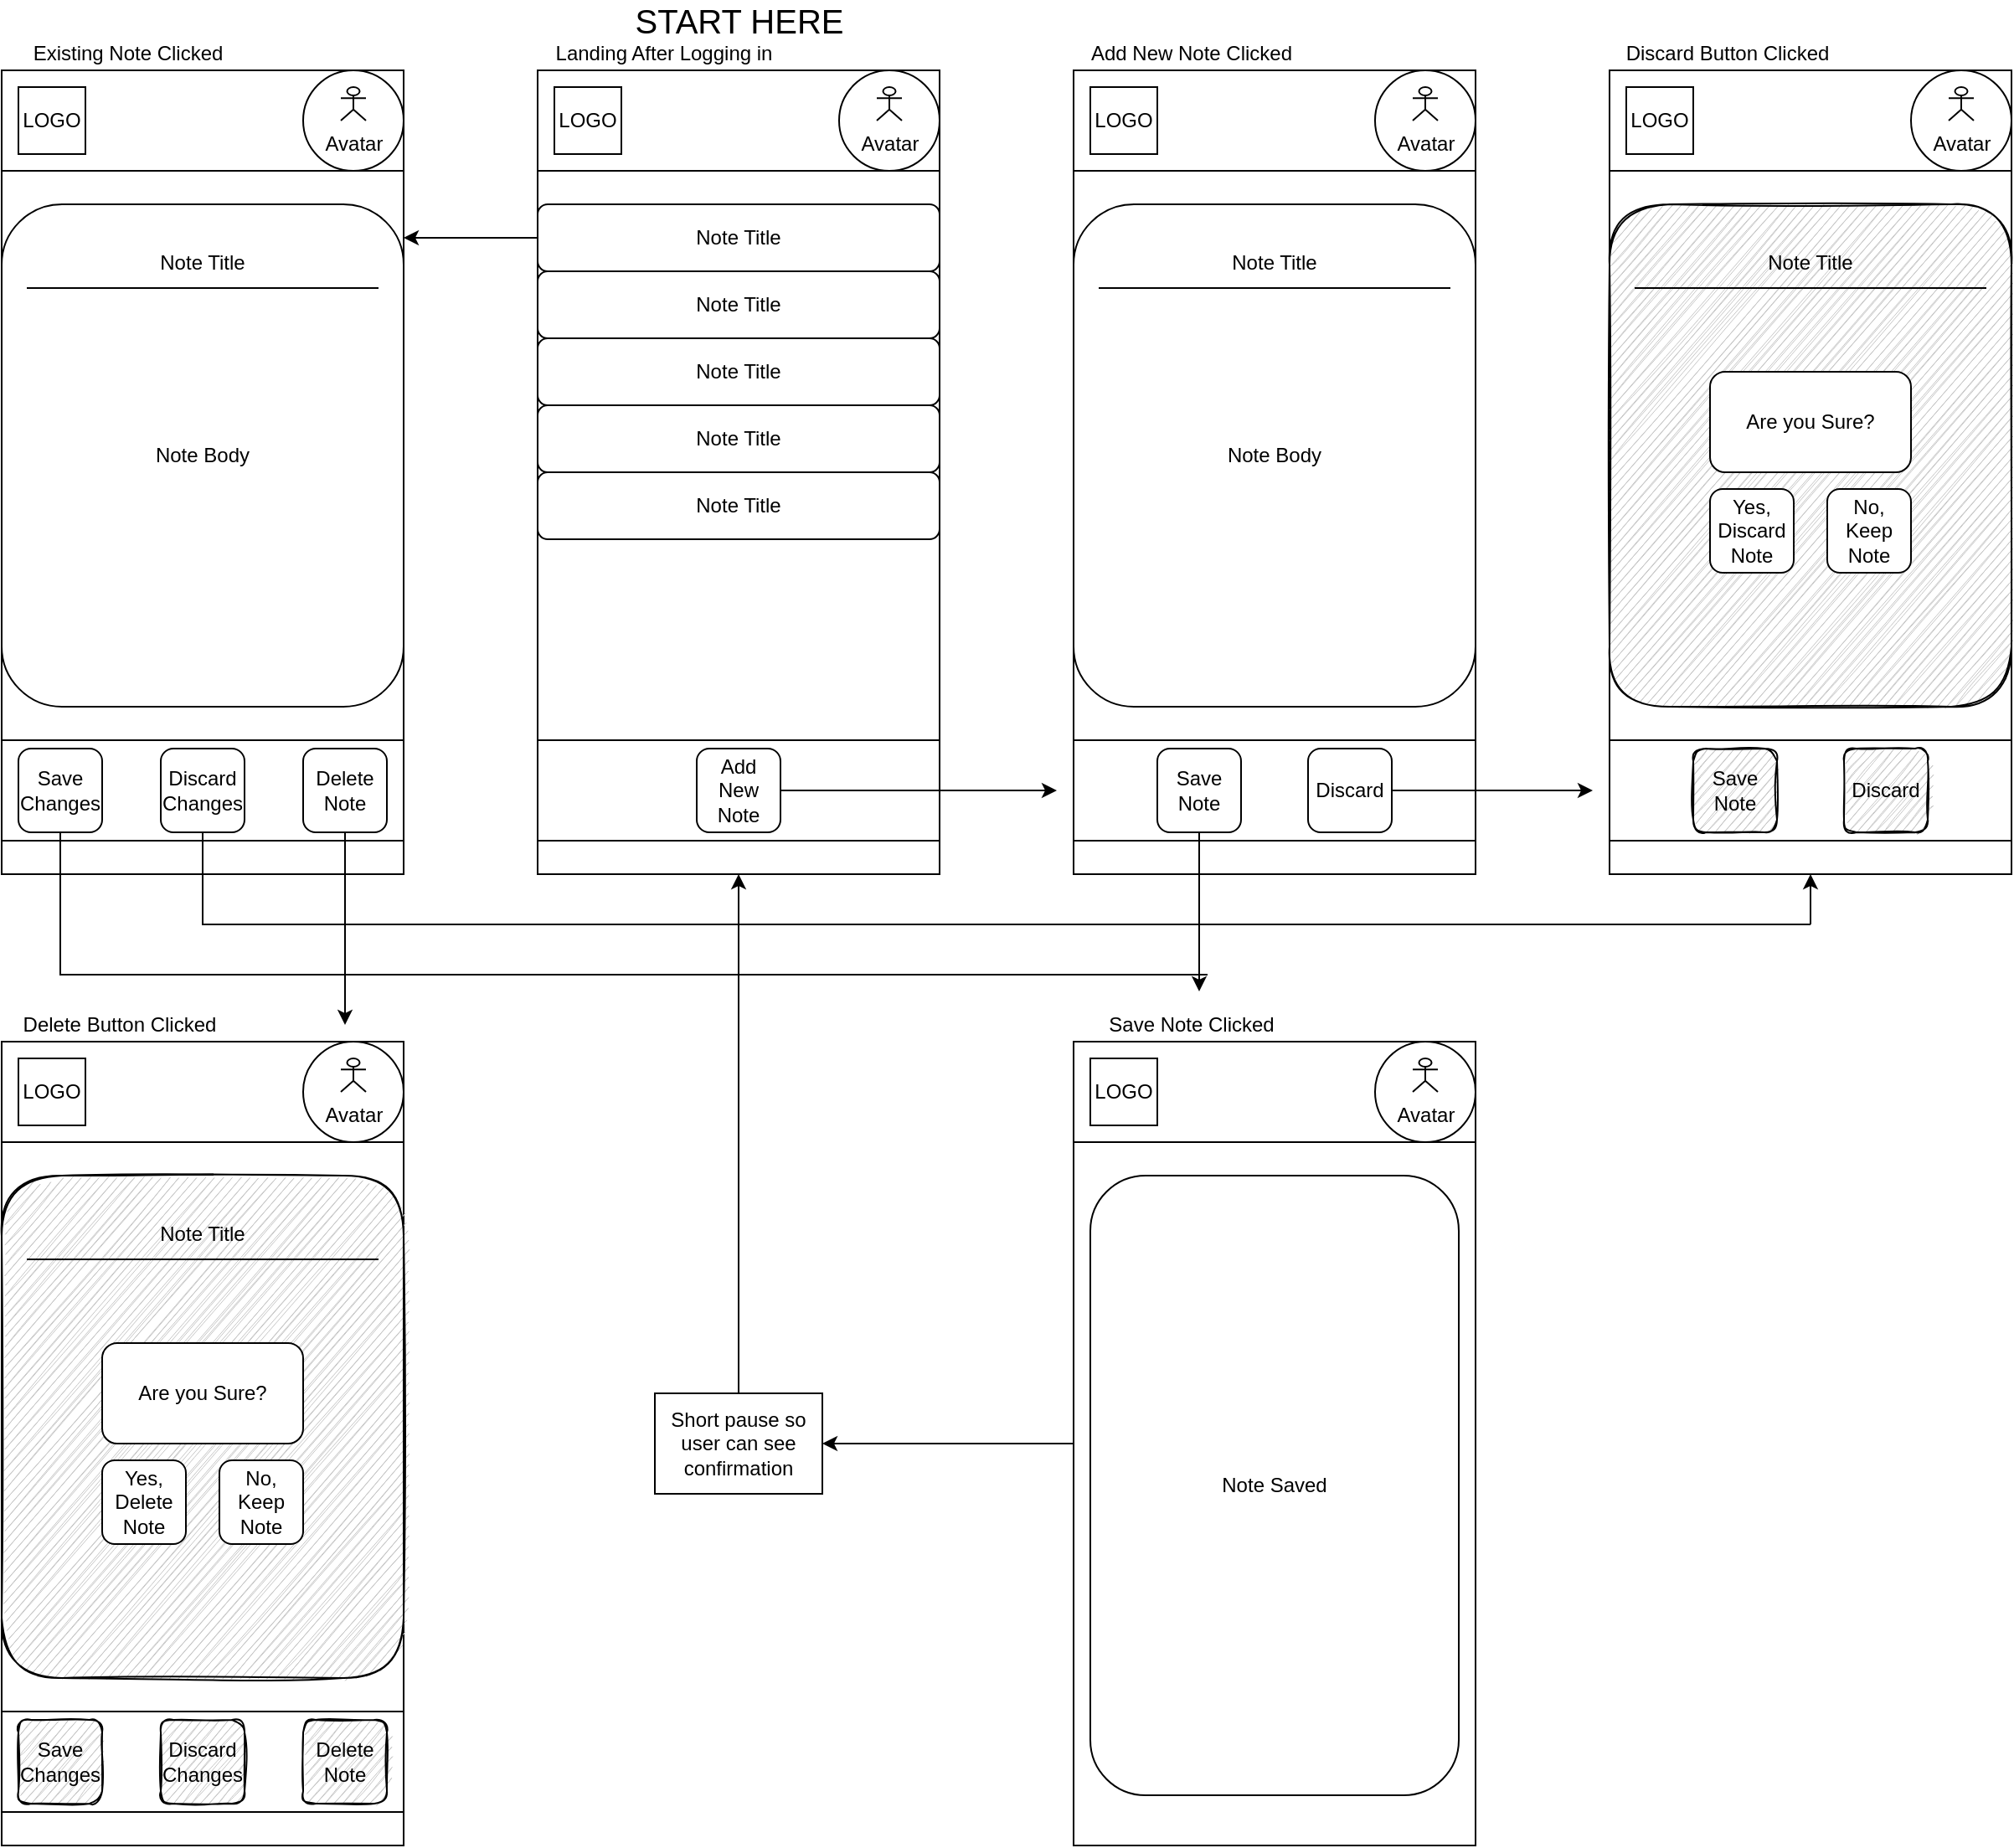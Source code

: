 <mxfile version="18.1.2" type="device"><diagram id="n8GnUAfb_mLY4NSIyk0L" name="Page-1"><mxGraphModel dx="2271" dy="2406" grid="1" gridSize="10" guides="1" tooltips="1" connect="1" arrows="1" fold="1" page="1" pageScale="1" pageWidth="850" pageHeight="1100" math="0" shadow="0"><root><mxCell id="0"/><mxCell id="1" parent="0"/><mxCell id="KCF-cuVCGbl-j3KLmHEC-1" value="" style="rounded=0;whiteSpace=wrap;html=1;" vertex="1" parent="1"><mxGeometry x="40" y="40" width="240" height="480" as="geometry"/></mxCell><mxCell id="KCF-cuVCGbl-j3KLmHEC-5" value="" style="rounded=0;whiteSpace=wrap;html=1;" vertex="1" parent="1"><mxGeometry x="40" y="40" width="240" height="60" as="geometry"/></mxCell><mxCell id="KCF-cuVCGbl-j3KLmHEC-6" value="" style="ellipse;whiteSpace=wrap;html=1;aspect=fixed;" vertex="1" parent="1"><mxGeometry x="220" y="40" width="60" height="60" as="geometry"/></mxCell><mxCell id="KCF-cuVCGbl-j3KLmHEC-7" value="Avatar" style="shape=umlActor;verticalLabelPosition=bottom;verticalAlign=top;html=1;outlineConnect=0;" vertex="1" parent="1"><mxGeometry x="242.5" y="50" width="15" height="20" as="geometry"/></mxCell><mxCell id="KCF-cuVCGbl-j3KLmHEC-10" value="LOGO" style="rounded=0;whiteSpace=wrap;html=1;" vertex="1" parent="1"><mxGeometry x="50" y="50" width="40" height="40" as="geometry"/></mxCell><mxCell id="KCF-cuVCGbl-j3KLmHEC-12" value="Note Title" style="rounded=1;whiteSpace=wrap;html=1;" vertex="1" parent="1"><mxGeometry x="40" y="120" width="240" height="40" as="geometry"/></mxCell><mxCell id="KCF-cuVCGbl-j3KLmHEC-13" value="Note Title" style="rounded=1;whiteSpace=wrap;html=1;" vertex="1" parent="1"><mxGeometry x="40" y="160" width="240" height="40" as="geometry"/></mxCell><mxCell id="KCF-cuVCGbl-j3KLmHEC-14" value="Note Title" style="rounded=1;whiteSpace=wrap;html=1;" vertex="1" parent="1"><mxGeometry x="40" y="200" width="240" height="40" as="geometry"/></mxCell><mxCell id="KCF-cuVCGbl-j3KLmHEC-15" value="Note Title" style="rounded=1;whiteSpace=wrap;html=1;" vertex="1" parent="1"><mxGeometry x="40" y="240" width="240" height="40" as="geometry"/></mxCell><mxCell id="KCF-cuVCGbl-j3KLmHEC-16" value="Note Title" style="rounded=1;whiteSpace=wrap;html=1;" vertex="1" parent="1"><mxGeometry x="40" y="280" width="240" height="40" as="geometry"/></mxCell><mxCell id="KCF-cuVCGbl-j3KLmHEC-17" value="" style="rounded=0;whiteSpace=wrap;html=1;" vertex="1" parent="1"><mxGeometry x="40" y="440" width="240" height="60" as="geometry"/></mxCell><mxCell id="KCF-cuVCGbl-j3KLmHEC-19" value="Add New Note" style="rounded=1;whiteSpace=wrap;html=1;" vertex="1" parent="1"><mxGeometry x="135" y="445" width="50" height="50" as="geometry"/></mxCell><mxCell id="KCF-cuVCGbl-j3KLmHEC-21" value="" style="rounded=0;whiteSpace=wrap;html=1;" vertex="1" parent="1"><mxGeometry x="360" y="40" width="240" height="480" as="geometry"/></mxCell><mxCell id="KCF-cuVCGbl-j3KLmHEC-22" value="" style="rounded=0;whiteSpace=wrap;html=1;" vertex="1" parent="1"><mxGeometry x="360" y="40" width="240" height="60" as="geometry"/></mxCell><mxCell id="KCF-cuVCGbl-j3KLmHEC-23" value="" style="ellipse;whiteSpace=wrap;html=1;aspect=fixed;" vertex="1" parent="1"><mxGeometry x="540" y="40" width="60" height="60" as="geometry"/></mxCell><mxCell id="KCF-cuVCGbl-j3KLmHEC-24" value="Avatar" style="shape=umlActor;verticalLabelPosition=bottom;verticalAlign=top;html=1;outlineConnect=0;" vertex="1" parent="1"><mxGeometry x="562.5" y="50" width="15" height="20" as="geometry"/></mxCell><mxCell id="KCF-cuVCGbl-j3KLmHEC-25" value="LOGO" style="rounded=0;whiteSpace=wrap;html=1;" vertex="1" parent="1"><mxGeometry x="370" y="50" width="40" height="40" as="geometry"/></mxCell><mxCell id="KCF-cuVCGbl-j3KLmHEC-30" value="Note Body" style="rounded=1;whiteSpace=wrap;html=1;" vertex="1" parent="1"><mxGeometry x="360" y="120" width="240" height="300" as="geometry"/></mxCell><mxCell id="KCF-cuVCGbl-j3KLmHEC-31" value="" style="rounded=0;whiteSpace=wrap;html=1;" vertex="1" parent="1"><mxGeometry x="360" y="440" width="240" height="60" as="geometry"/></mxCell><mxCell id="KCF-cuVCGbl-j3KLmHEC-32" value="Save Note" style="rounded=1;whiteSpace=wrap;html=1;" vertex="1" parent="1"><mxGeometry x="410" y="445" width="50" height="50" as="geometry"/></mxCell><mxCell id="KCF-cuVCGbl-j3KLmHEC-33" value="Add New Note Clicked" style="text;html=1;align=center;verticalAlign=middle;resizable=0;points=[];autosize=1;strokeColor=none;fillColor=none;" vertex="1" parent="1"><mxGeometry x="360" y="20" width="140" height="20" as="geometry"/></mxCell><mxCell id="KCF-cuVCGbl-j3KLmHEC-35" value="Landing After Logging in" style="text;html=1;align=center;verticalAlign=middle;resizable=0;points=[];autosize=1;strokeColor=none;fillColor=none;" vertex="1" parent="1"><mxGeometry x="40" y="20" width="150" height="20" as="geometry"/></mxCell><mxCell id="KCF-cuVCGbl-j3KLmHEC-38" value="Note Title" style="text;html=1;strokeColor=none;fillColor=none;align=center;verticalAlign=middle;whiteSpace=wrap;rounded=0;" vertex="1" parent="1"><mxGeometry x="450" y="140" width="60" height="30" as="geometry"/></mxCell><mxCell id="KCF-cuVCGbl-j3KLmHEC-40" value="" style="endArrow=none;html=1;rounded=0;" edge="1" parent="1"><mxGeometry width="50" height="50" relative="1" as="geometry"><mxPoint x="375" y="170" as="sourcePoint"/><mxPoint x="585" y="170" as="targetPoint"/></mxGeometry></mxCell><mxCell id="KCF-cuVCGbl-j3KLmHEC-41" value="Discard" style="rounded=1;whiteSpace=wrap;html=1;" vertex="1" parent="1"><mxGeometry x="500" y="445" width="50" height="50" as="geometry"/></mxCell><mxCell id="KCF-cuVCGbl-j3KLmHEC-43" value="" style="rounded=0;whiteSpace=wrap;html=1;" vertex="1" parent="1"><mxGeometry x="680" y="40" width="240" height="480" as="geometry"/></mxCell><mxCell id="KCF-cuVCGbl-j3KLmHEC-44" value="" style="rounded=0;whiteSpace=wrap;html=1;" vertex="1" parent="1"><mxGeometry x="680" y="40" width="240" height="60" as="geometry"/></mxCell><mxCell id="KCF-cuVCGbl-j3KLmHEC-45" value="" style="ellipse;whiteSpace=wrap;html=1;aspect=fixed;" vertex="1" parent="1"><mxGeometry x="860" y="40" width="60" height="60" as="geometry"/></mxCell><mxCell id="KCF-cuVCGbl-j3KLmHEC-46" value="Avatar" style="shape=umlActor;verticalLabelPosition=bottom;verticalAlign=top;html=1;outlineConnect=0;" vertex="1" parent="1"><mxGeometry x="882.5" y="50" width="15" height="20" as="geometry"/></mxCell><mxCell id="KCF-cuVCGbl-j3KLmHEC-47" value="LOGO" style="rounded=0;whiteSpace=wrap;html=1;" vertex="1" parent="1"><mxGeometry x="690" y="50" width="40" height="40" as="geometry"/></mxCell><mxCell id="KCF-cuVCGbl-j3KLmHEC-48" value="Note Body" style="rounded=1;whiteSpace=wrap;html=1;sketch=1;fillColor=#C7C7C7;" vertex="1" parent="1"><mxGeometry x="680" y="120" width="240" height="300" as="geometry"/></mxCell><mxCell id="KCF-cuVCGbl-j3KLmHEC-49" value="" style="rounded=0;whiteSpace=wrap;html=1;" vertex="1" parent="1"><mxGeometry x="680" y="440" width="240" height="60" as="geometry"/></mxCell><mxCell id="KCF-cuVCGbl-j3KLmHEC-50" value="Save Note" style="rounded=1;whiteSpace=wrap;html=1;fillColor=#C7C7C7;sketch=1;" vertex="1" parent="1"><mxGeometry x="730" y="445" width="50" height="50" as="geometry"/></mxCell><mxCell id="KCF-cuVCGbl-j3KLmHEC-51" value="Discard Button Clicked" style="text;html=1;align=center;verticalAlign=middle;resizable=0;points=[];autosize=1;strokeColor=none;fillColor=none;" vertex="1" parent="1"><mxGeometry x="680" y="20" width="140" height="20" as="geometry"/></mxCell><mxCell id="KCF-cuVCGbl-j3KLmHEC-52" value="Note Title" style="text;html=1;strokeColor=none;fillColor=none;align=center;verticalAlign=middle;whiteSpace=wrap;rounded=0;" vertex="1" parent="1"><mxGeometry x="770" y="140" width="60" height="30" as="geometry"/></mxCell><mxCell id="KCF-cuVCGbl-j3KLmHEC-53" value="" style="endArrow=none;html=1;rounded=0;" edge="1" parent="1"><mxGeometry width="50" height="50" relative="1" as="geometry"><mxPoint x="695" y="170" as="sourcePoint"/><mxPoint x="905" y="170" as="targetPoint"/></mxGeometry></mxCell><mxCell id="KCF-cuVCGbl-j3KLmHEC-54" value="Discard" style="rounded=1;whiteSpace=wrap;html=1;fillColor=#C7C7C7;gradientColor=none;glass=0;sketch=1;" vertex="1" parent="1"><mxGeometry x="820" y="445" width="50" height="50" as="geometry"/></mxCell><mxCell id="KCF-cuVCGbl-j3KLmHEC-55" value="Are you Sure?" style="rounded=1;whiteSpace=wrap;html=1;" vertex="1" parent="1"><mxGeometry x="740" y="220" width="120" height="60" as="geometry"/></mxCell><mxCell id="KCF-cuVCGbl-j3KLmHEC-56" value="Yes, Discard Note" style="rounded=1;whiteSpace=wrap;html=1;" vertex="1" parent="1"><mxGeometry x="740" y="290" width="50" height="50" as="geometry"/></mxCell><mxCell id="KCF-cuVCGbl-j3KLmHEC-57" value="No, Keep Note" style="rounded=1;whiteSpace=wrap;html=1;" vertex="1" parent="1"><mxGeometry x="810" y="290" width="50" height="50" as="geometry"/></mxCell><mxCell id="KCF-cuVCGbl-j3KLmHEC-58" value="" style="rounded=0;whiteSpace=wrap;html=1;" vertex="1" parent="1"><mxGeometry x="360" y="620" width="240" height="480" as="geometry"/></mxCell><mxCell id="KCF-cuVCGbl-j3KLmHEC-59" value="" style="rounded=0;whiteSpace=wrap;html=1;" vertex="1" parent="1"><mxGeometry x="360" y="620" width="240" height="60" as="geometry"/></mxCell><mxCell id="KCF-cuVCGbl-j3KLmHEC-60" value="" style="ellipse;whiteSpace=wrap;html=1;aspect=fixed;" vertex="1" parent="1"><mxGeometry x="540" y="620" width="60" height="60" as="geometry"/></mxCell><mxCell id="KCF-cuVCGbl-j3KLmHEC-61" value="Avatar" style="shape=umlActor;verticalLabelPosition=bottom;verticalAlign=top;html=1;outlineConnect=0;" vertex="1" parent="1"><mxGeometry x="562.5" y="630" width="15" height="20" as="geometry"/></mxCell><mxCell id="KCF-cuVCGbl-j3KLmHEC-62" value="LOGO" style="rounded=0;whiteSpace=wrap;html=1;" vertex="1" parent="1"><mxGeometry x="370" y="630" width="40" height="40" as="geometry"/></mxCell><mxCell id="KCF-cuVCGbl-j3KLmHEC-63" value="Note Saved" style="rounded=1;whiteSpace=wrap;html=1;" vertex="1" parent="1"><mxGeometry x="370" y="700" width="220" height="370" as="geometry"/></mxCell><mxCell id="KCF-cuVCGbl-j3KLmHEC-66" value="Save Note Clicked" style="text;html=1;align=center;verticalAlign=middle;resizable=0;points=[];autosize=1;strokeColor=none;fillColor=none;" vertex="1" parent="1"><mxGeometry x="370" y="600" width="120" height="20" as="geometry"/></mxCell><mxCell id="KCF-cuVCGbl-j3KLmHEC-70" value="" style="endArrow=classic;html=1;rounded=0;exitX=0.5;exitY=1;exitDx=0;exitDy=0;" edge="1" parent="1" source="KCF-cuVCGbl-j3KLmHEC-32"><mxGeometry width="50" height="50" relative="1" as="geometry"><mxPoint x="610" y="400" as="sourcePoint"/><mxPoint x="435" y="590" as="targetPoint"/></mxGeometry></mxCell><mxCell id="KCF-cuVCGbl-j3KLmHEC-71" value="" style="endArrow=classic;html=1;rounded=0;exitX=1;exitY=0.5;exitDx=0;exitDy=0;" edge="1" parent="1" source="KCF-cuVCGbl-j3KLmHEC-41"><mxGeometry width="50" height="50" relative="1" as="geometry"><mxPoint x="610" y="400" as="sourcePoint"/><mxPoint x="670" y="470" as="targetPoint"/></mxGeometry></mxCell><mxCell id="KCF-cuVCGbl-j3KLmHEC-72" value="" style="endArrow=classic;html=1;rounded=0;exitX=1;exitY=0.5;exitDx=0;exitDy=0;" edge="1" parent="1" source="KCF-cuVCGbl-j3KLmHEC-19"><mxGeometry width="50" height="50" relative="1" as="geometry"><mxPoint x="200" y="620" as="sourcePoint"/><mxPoint x="350" y="470" as="targetPoint"/></mxGeometry></mxCell><mxCell id="KCF-cuVCGbl-j3KLmHEC-74" value="" style="endArrow=classic;html=1;rounded=0;exitX=0;exitY=0.5;exitDx=0;exitDy=0;entryX=1;entryY=0.5;entryDx=0;entryDy=0;" edge="1" parent="1" source="KCF-cuVCGbl-j3KLmHEC-58" target="KCF-cuVCGbl-j3KLmHEC-76"><mxGeometry width="50" height="50" relative="1" as="geometry"><mxPoint x="290" y="885" as="sourcePoint"/><mxPoint x="190" y="860" as="targetPoint"/></mxGeometry></mxCell><mxCell id="KCF-cuVCGbl-j3KLmHEC-76" value="Short pause so user can see confirmation" style="rounded=0;whiteSpace=wrap;html=1;" vertex="1" parent="1"><mxGeometry x="110" y="830" width="100" height="60" as="geometry"/></mxCell><mxCell id="KCF-cuVCGbl-j3KLmHEC-77" value="" style="endArrow=classic;html=1;rounded=0;exitX=0.5;exitY=0;exitDx=0;exitDy=0;entryX=0.5;entryY=1;entryDx=0;entryDy=0;" edge="1" parent="1" source="KCF-cuVCGbl-j3KLmHEC-76" target="KCF-cuVCGbl-j3KLmHEC-1"><mxGeometry width="50" height="50" relative="1" as="geometry"><mxPoint x="130" y="740" as="sourcePoint"/><mxPoint x="180" y="690" as="targetPoint"/></mxGeometry></mxCell><mxCell id="KCF-cuVCGbl-j3KLmHEC-90" value="Existing Note Clicked" style="text;html=1;align=center;verticalAlign=middle;resizable=0;points=[];autosize=1;strokeColor=none;fillColor=none;" vertex="1" parent="1"><mxGeometry x="-270" y="20" width="130" height="20" as="geometry"/></mxCell><mxCell id="KCF-cuVCGbl-j3KLmHEC-91" value="&lt;font style=&quot;font-size: 20px;&quot;&gt;START HERE&lt;br&gt;&lt;/font&gt;" style="text;html=1;align=center;verticalAlign=middle;resizable=0;points=[];autosize=1;strokeColor=none;fillColor=none;" vertex="1" parent="1"><mxGeometry x="90" width="140" height="20" as="geometry"/></mxCell><mxCell id="KCF-cuVCGbl-j3KLmHEC-92" value="" style="endArrow=classic;html=1;rounded=0;fontSize=20;exitX=0;exitY=0.5;exitDx=0;exitDy=0;entryX=1;entryY=0.5;entryDx=0;entryDy=0;" edge="1" parent="1" source="KCF-cuVCGbl-j3KLmHEC-12"><mxGeometry width="50" height="50" relative="1" as="geometry"><mxPoint x="60" y="580" as="sourcePoint"/><mxPoint x="-40" y="140" as="targetPoint"/></mxGeometry></mxCell><mxCell id="KCF-cuVCGbl-j3KLmHEC-93" value="" style="rounded=0;whiteSpace=wrap;html=1;" vertex="1" parent="1"><mxGeometry x="-280" y="40" width="240" height="480" as="geometry"/></mxCell><mxCell id="KCF-cuVCGbl-j3KLmHEC-94" value="" style="rounded=0;whiteSpace=wrap;html=1;" vertex="1" parent="1"><mxGeometry x="-280" y="40" width="240" height="60" as="geometry"/></mxCell><mxCell id="KCF-cuVCGbl-j3KLmHEC-95" value="" style="ellipse;whiteSpace=wrap;html=1;aspect=fixed;" vertex="1" parent="1"><mxGeometry x="-100" y="40" width="60" height="60" as="geometry"/></mxCell><mxCell id="KCF-cuVCGbl-j3KLmHEC-96" value="Avatar" style="shape=umlActor;verticalLabelPosition=bottom;verticalAlign=top;html=1;outlineConnect=0;" vertex="1" parent="1"><mxGeometry x="-77.5" y="50" width="15" height="20" as="geometry"/></mxCell><mxCell id="KCF-cuVCGbl-j3KLmHEC-97" value="LOGO" style="rounded=0;whiteSpace=wrap;html=1;" vertex="1" parent="1"><mxGeometry x="-270" y="50" width="40" height="40" as="geometry"/></mxCell><mxCell id="KCF-cuVCGbl-j3KLmHEC-98" value="Note Body" style="rounded=1;whiteSpace=wrap;html=1;" vertex="1" parent="1"><mxGeometry x="-280" y="120" width="240" height="300" as="geometry"/></mxCell><mxCell id="KCF-cuVCGbl-j3KLmHEC-99" value="" style="rounded=0;whiteSpace=wrap;html=1;" vertex="1" parent="1"><mxGeometry x="-280" y="440" width="240" height="60" as="geometry"/></mxCell><mxCell id="KCF-cuVCGbl-j3KLmHEC-100" value="Save Changes" style="rounded=1;whiteSpace=wrap;html=1;" vertex="1" parent="1"><mxGeometry x="-270" y="445" width="50" height="50" as="geometry"/></mxCell><mxCell id="KCF-cuVCGbl-j3KLmHEC-101" value="Note Title" style="text;html=1;strokeColor=none;fillColor=none;align=center;verticalAlign=middle;whiteSpace=wrap;rounded=0;" vertex="1" parent="1"><mxGeometry x="-190" y="140" width="60" height="30" as="geometry"/></mxCell><mxCell id="KCF-cuVCGbl-j3KLmHEC-102" value="" style="endArrow=none;html=1;rounded=0;" edge="1" parent="1"><mxGeometry width="50" height="50" relative="1" as="geometry"><mxPoint x="-265" y="170" as="sourcePoint"/><mxPoint x="-55" y="170" as="targetPoint"/></mxGeometry></mxCell><mxCell id="KCF-cuVCGbl-j3KLmHEC-103" value="&lt;div&gt;Discard&lt;/div&gt;&lt;div&gt;Changes&lt;br&gt;&lt;/div&gt;" style="rounded=1;whiteSpace=wrap;html=1;" vertex="1" parent="1"><mxGeometry x="-185" y="445" width="50" height="50" as="geometry"/></mxCell><mxCell id="KCF-cuVCGbl-j3KLmHEC-104" value="Delete Note" style="rounded=1;whiteSpace=wrap;html=1;" vertex="1" parent="1"><mxGeometry x="-100" y="445" width="50" height="50" as="geometry"/></mxCell><mxCell id="KCF-cuVCGbl-j3KLmHEC-105" value="" style="rounded=0;whiteSpace=wrap;html=1;" vertex="1" parent="1"><mxGeometry x="-280" y="620" width="240" height="480" as="geometry"/></mxCell><mxCell id="KCF-cuVCGbl-j3KLmHEC-106" value="" style="rounded=0;whiteSpace=wrap;html=1;" vertex="1" parent="1"><mxGeometry x="-280" y="620" width="240" height="60" as="geometry"/></mxCell><mxCell id="KCF-cuVCGbl-j3KLmHEC-107" value="" style="ellipse;whiteSpace=wrap;html=1;aspect=fixed;" vertex="1" parent="1"><mxGeometry x="-100" y="620" width="60" height="60" as="geometry"/></mxCell><mxCell id="KCF-cuVCGbl-j3KLmHEC-108" value="Avatar" style="shape=umlActor;verticalLabelPosition=bottom;verticalAlign=top;html=1;outlineConnect=0;" vertex="1" parent="1"><mxGeometry x="-77.5" y="630" width="15" height="20" as="geometry"/></mxCell><mxCell id="KCF-cuVCGbl-j3KLmHEC-109" value="LOGO" style="rounded=0;whiteSpace=wrap;html=1;" vertex="1" parent="1"><mxGeometry x="-270" y="630" width="40" height="40" as="geometry"/></mxCell><mxCell id="KCF-cuVCGbl-j3KLmHEC-110" value="Note Body" style="rounded=1;whiteSpace=wrap;html=1;sketch=1;fillColor=#C7C7C7;" vertex="1" parent="1"><mxGeometry x="-280" y="700" width="240" height="300" as="geometry"/></mxCell><mxCell id="KCF-cuVCGbl-j3KLmHEC-113" value="Delete Button Clicked" style="text;html=1;align=center;verticalAlign=middle;resizable=0;points=[];autosize=1;strokeColor=none;fillColor=none;" vertex="1" parent="1"><mxGeometry x="-275" y="600" width="130" height="20" as="geometry"/></mxCell><mxCell id="KCF-cuVCGbl-j3KLmHEC-114" value="Note Title" style="text;html=1;strokeColor=none;fillColor=none;align=center;verticalAlign=middle;whiteSpace=wrap;rounded=0;" vertex="1" parent="1"><mxGeometry x="-190" y="720" width="60" height="30" as="geometry"/></mxCell><mxCell id="KCF-cuVCGbl-j3KLmHEC-115" value="" style="endArrow=none;html=1;rounded=0;" edge="1" parent="1"><mxGeometry width="50" height="50" relative="1" as="geometry"><mxPoint x="-265" y="750" as="sourcePoint"/><mxPoint x="-55" y="750" as="targetPoint"/></mxGeometry></mxCell><mxCell id="KCF-cuVCGbl-j3KLmHEC-117" value="Are you Sure?" style="rounded=1;whiteSpace=wrap;html=1;" vertex="1" parent="1"><mxGeometry x="-220" y="800" width="120" height="60" as="geometry"/></mxCell><mxCell id="KCF-cuVCGbl-j3KLmHEC-118" value="Yes, Delete Note" style="rounded=1;whiteSpace=wrap;html=1;" vertex="1" parent="1"><mxGeometry x="-220" y="870" width="50" height="50" as="geometry"/></mxCell><mxCell id="KCF-cuVCGbl-j3KLmHEC-119" value="No, Keep Note" style="rounded=1;whiteSpace=wrap;html=1;" vertex="1" parent="1"><mxGeometry x="-150" y="870" width="50" height="50" as="geometry"/></mxCell><mxCell id="KCF-cuVCGbl-j3KLmHEC-120" value="" style="endArrow=classic;html=1;rounded=0;fontSize=20;exitX=0.5;exitY=1;exitDx=0;exitDy=0;" edge="1" parent="1" source="KCF-cuVCGbl-j3KLmHEC-104"><mxGeometry width="50" height="50" relative="1" as="geometry"><mxPoint x="40" y="580" as="sourcePoint"/><mxPoint x="-75" y="610" as="targetPoint"/></mxGeometry></mxCell><mxCell id="KCF-cuVCGbl-j3KLmHEC-126" value="" style="rounded=0;whiteSpace=wrap;html=1;" vertex="1" parent="1"><mxGeometry x="-280" y="1020" width="240" height="60" as="geometry"/></mxCell><mxCell id="KCF-cuVCGbl-j3KLmHEC-127" value="Save Changes" style="rounded=1;whiteSpace=wrap;html=1;sketch=1;fillColor=#C7C7C7;" vertex="1" parent="1"><mxGeometry x="-270" y="1025" width="50" height="50" as="geometry"/></mxCell><mxCell id="KCF-cuVCGbl-j3KLmHEC-128" value="&lt;div&gt;Discard&lt;/div&gt;&lt;div&gt;Changes&lt;br&gt;&lt;/div&gt;" style="rounded=1;whiteSpace=wrap;html=1;fillColor=#C7C7C7;sketch=1;" vertex="1" parent="1"><mxGeometry x="-185" y="1025" width="50" height="50" as="geometry"/></mxCell><mxCell id="KCF-cuVCGbl-j3KLmHEC-129" value="Delete Note" style="rounded=1;whiteSpace=wrap;html=1;fillColor=#C7C7C7;sketch=1;" vertex="1" parent="1"><mxGeometry x="-100" y="1025" width="50" height="50" as="geometry"/></mxCell><mxCell id="KCF-cuVCGbl-j3KLmHEC-131" value="" style="endArrow=none;html=1;rounded=0;fontSize=20;entryX=0.5;entryY=1;entryDx=0;entryDy=0;" edge="1" parent="1" target="KCF-cuVCGbl-j3KLmHEC-100"><mxGeometry width="50" height="50" relative="1" as="geometry"><mxPoint x="440" y="580" as="sourcePoint"/><mxPoint x="-340" y="510" as="targetPoint"/><Array as="points"><mxPoint x="-245" y="580"/></Array></mxGeometry></mxCell><mxCell id="KCF-cuVCGbl-j3KLmHEC-132" value="" style="endArrow=none;html=1;rounded=0;fontSize=20;entryX=0.5;entryY=1;entryDx=0;entryDy=0;" edge="1" parent="1" target="KCF-cuVCGbl-j3KLmHEC-103"><mxGeometry width="50" height="50" relative="1" as="geometry"><mxPoint x="800" y="550" as="sourcePoint"/><mxPoint x="-235" y="505" as="targetPoint"/><Array as="points"><mxPoint x="-160" y="550"/></Array></mxGeometry></mxCell><mxCell id="KCF-cuVCGbl-j3KLmHEC-133" value="" style="endArrow=classic;html=1;rounded=0;fontSize=20;entryX=0.5;entryY=1;entryDx=0;entryDy=0;" edge="1" parent="1" target="KCF-cuVCGbl-j3KLmHEC-43"><mxGeometry width="50" height="50" relative="1" as="geometry"><mxPoint x="800" y="550" as="sourcePoint"/><mxPoint x="310" y="570" as="targetPoint"/></mxGeometry></mxCell></root></mxGraphModel></diagram></mxfile>